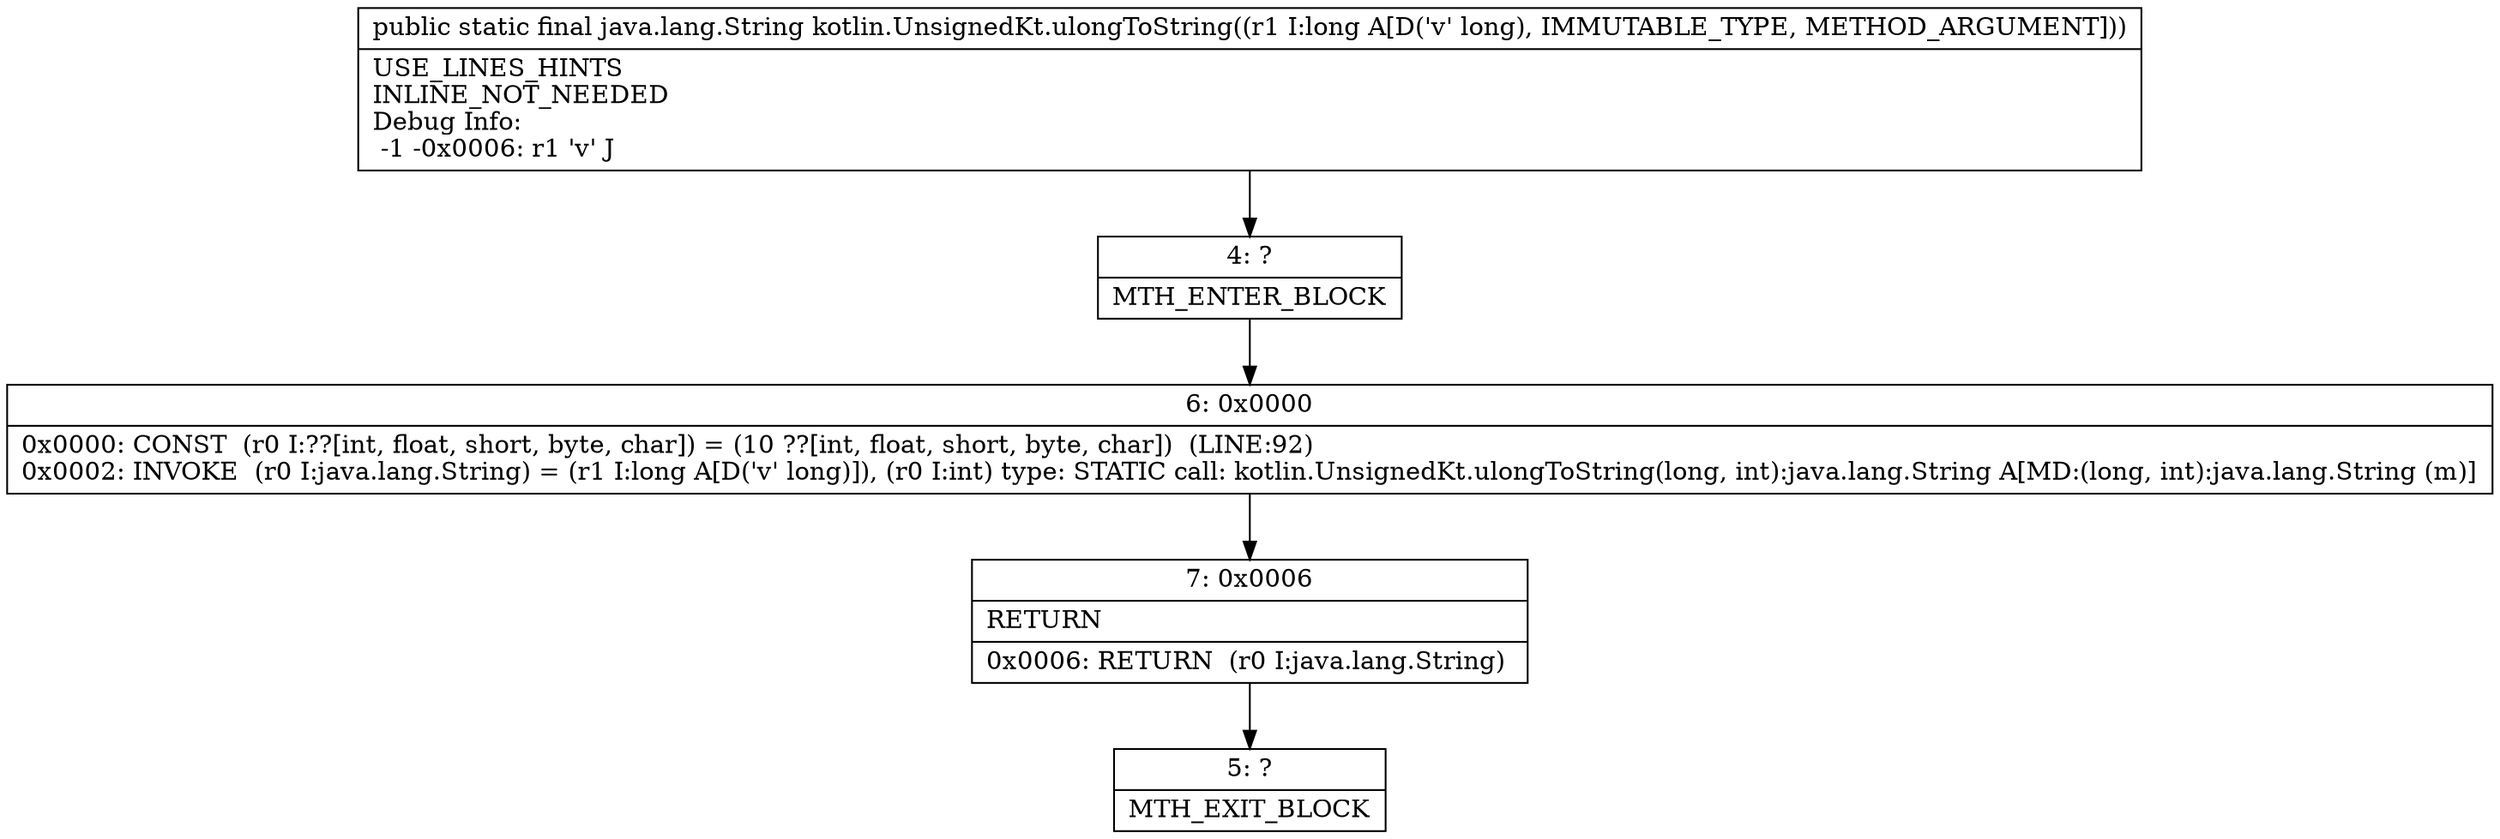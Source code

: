 digraph "CFG forkotlin.UnsignedKt.ulongToString(J)Ljava\/lang\/String;" {
Node_4 [shape=record,label="{4\:\ ?|MTH_ENTER_BLOCK\l}"];
Node_6 [shape=record,label="{6\:\ 0x0000|0x0000: CONST  (r0 I:??[int, float, short, byte, char]) = (10 ??[int, float, short, byte, char])  (LINE:92)\l0x0002: INVOKE  (r0 I:java.lang.String) = (r1 I:long A[D('v' long)]), (r0 I:int) type: STATIC call: kotlin.UnsignedKt.ulongToString(long, int):java.lang.String A[MD:(long, int):java.lang.String (m)]\l}"];
Node_7 [shape=record,label="{7\:\ 0x0006|RETURN\l|0x0006: RETURN  (r0 I:java.lang.String) \l}"];
Node_5 [shape=record,label="{5\:\ ?|MTH_EXIT_BLOCK\l}"];
MethodNode[shape=record,label="{public static final java.lang.String kotlin.UnsignedKt.ulongToString((r1 I:long A[D('v' long), IMMUTABLE_TYPE, METHOD_ARGUMENT]))  | USE_LINES_HINTS\lINLINE_NOT_NEEDED\lDebug Info:\l  \-1 \-0x0006: r1 'v' J\l}"];
MethodNode -> Node_4;Node_4 -> Node_6;
Node_6 -> Node_7;
Node_7 -> Node_5;
}

